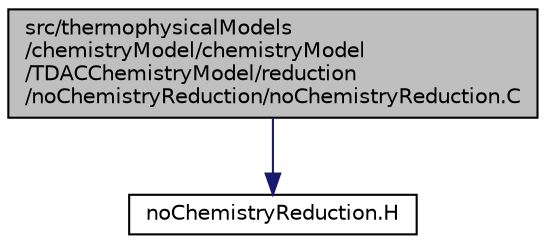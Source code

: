 digraph "src/thermophysicalModels/chemistryModel/chemistryModel/TDACChemistryModel/reduction/noChemistryReduction/noChemistryReduction.C"
{
  bgcolor="transparent";
  edge [fontname="Helvetica",fontsize="10",labelfontname="Helvetica",labelfontsize="10"];
  node [fontname="Helvetica",fontsize="10",shape=record];
  Node0 [label="src/thermophysicalModels\l/chemistryModel/chemistryModel\l/TDACChemistryModel/reduction\l/noChemistryReduction/noChemistryReduction.C",height=0.2,width=0.4,color="black", fillcolor="grey75", style="filled", fontcolor="black"];
  Node0 -> Node1 [color="midnightblue",fontsize="10",style="solid",fontname="Helvetica"];
  Node1 [label="noChemistryReduction.H",height=0.2,width=0.4,color="black",URL="$a15896.html"];
}
